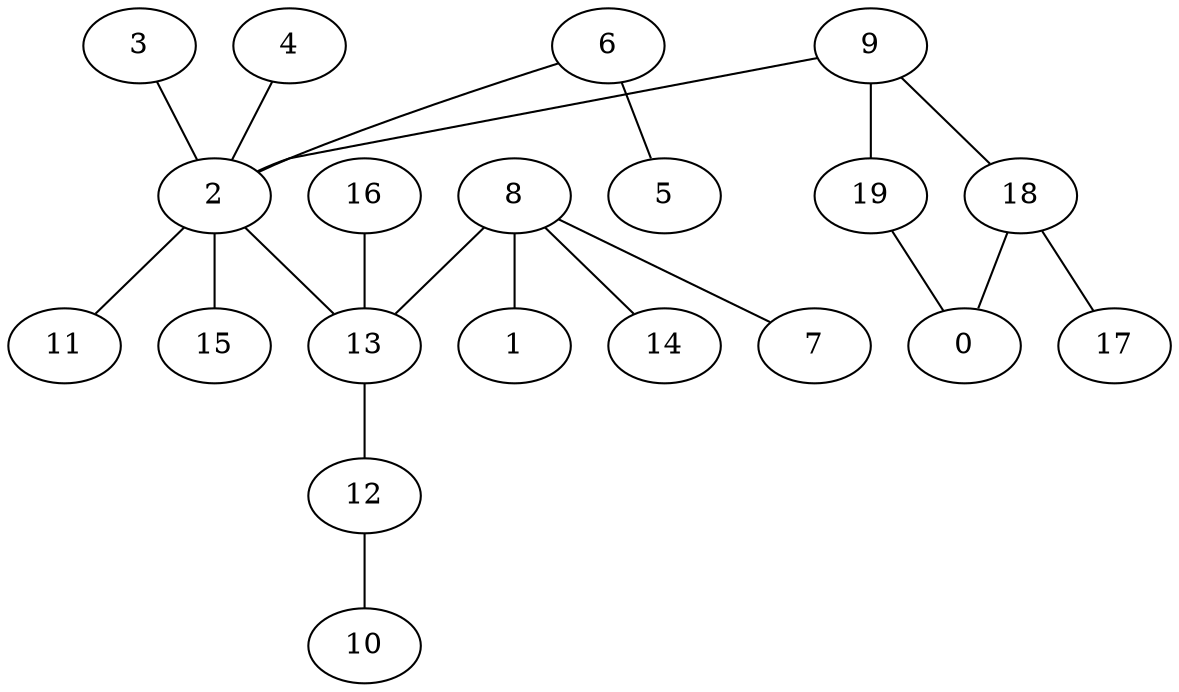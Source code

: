digraph GG_graph {

subgraph G_graph {
edge [color = black]
"12" -> "10" [dir = none]
"3" -> "2" [dir = none]
"16" -> "13" [dir = none]
"2" -> "15" [dir = none]
"2" -> "13" [dir = none]
"2" -> "11" [dir = none]
"19" -> "0" [dir = none]
"6" -> "5" [dir = none]
"6" -> "2" [dir = none]
"4" -> "2" [dir = none]
"8" -> "1" [dir = none]
"8" -> "14" [dir = none]
"8" -> "7" [dir = none]
"8" -> "13" [dir = none]
"18" -> "17" [dir = none]
"9" -> "18" [dir = none]
"9" -> "19" [dir = none]
"9" -> "2" [dir = none]
"13" -> "12" [dir = none]
"18" -> "0" [dir = none]
}

}
